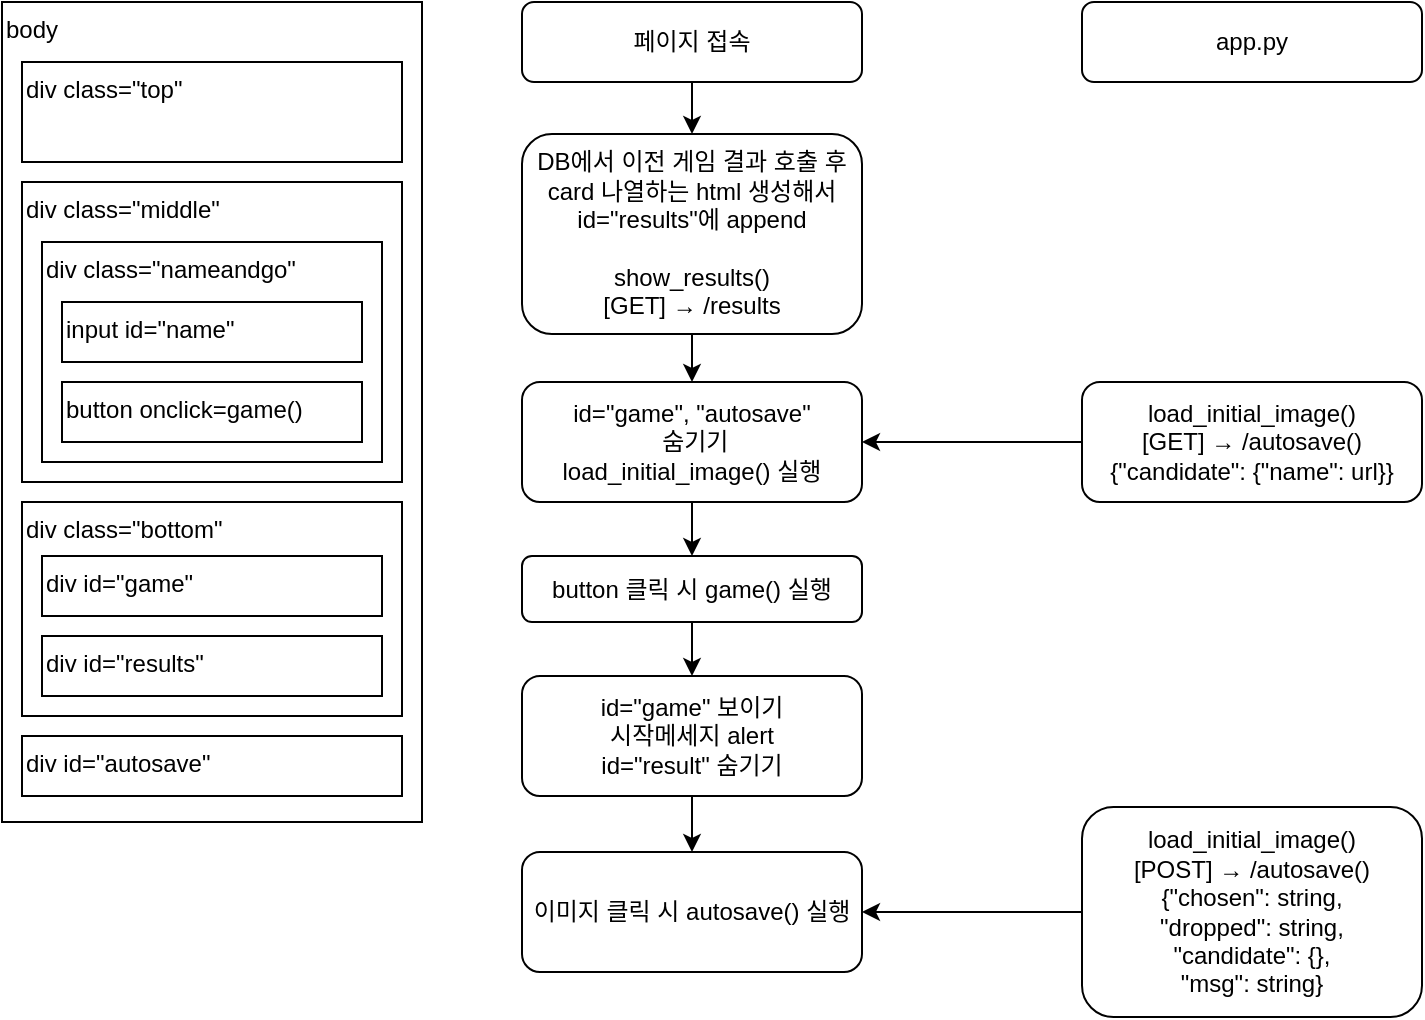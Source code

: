 <mxfile version="21.0.10" type="github">
  <diagram id="C5RBs43oDa-KdzZeNtuy" name="Page-1">
    <mxGraphModel dx="1142" dy="768" grid="1" gridSize="10" guides="1" tooltips="1" connect="1" arrows="1" fold="1" page="1" pageScale="1" pageWidth="827" pageHeight="1169" math="0" shadow="0">
      <root>
        <mxCell id="WIyWlLk6GJQsqaUBKTNV-0" />
        <mxCell id="WIyWlLk6GJQsqaUBKTNV-1" parent="WIyWlLk6GJQsqaUBKTNV-0" />
        <mxCell id="9xxMWl_6_SOhAE-gfJEw-6" value="" style="edgeStyle=orthogonalEdgeStyle;rounded=0;orthogonalLoop=1;jettySize=auto;html=1;" edge="1" parent="WIyWlLk6GJQsqaUBKTNV-1" source="WIyWlLk6GJQsqaUBKTNV-3" target="9xxMWl_6_SOhAE-gfJEw-5">
          <mxGeometry relative="1" as="geometry" />
        </mxCell>
        <mxCell id="WIyWlLk6GJQsqaUBKTNV-3" value="페이지 접속" style="rounded=1;whiteSpace=wrap;html=1;fontSize=12;glass=0;strokeWidth=1;shadow=0;" parent="WIyWlLk6GJQsqaUBKTNV-1" vertex="1">
          <mxGeometry x="310" y="160" width="170" height="40" as="geometry" />
        </mxCell>
        <mxCell id="9xxMWl_6_SOhAE-gfJEw-9" value="" style="edgeStyle=orthogonalEdgeStyle;rounded=0;orthogonalLoop=1;jettySize=auto;html=1;" edge="1" parent="WIyWlLk6GJQsqaUBKTNV-1" source="9xxMWl_6_SOhAE-gfJEw-5" target="9xxMWl_6_SOhAE-gfJEw-8">
          <mxGeometry relative="1" as="geometry" />
        </mxCell>
        <mxCell id="9xxMWl_6_SOhAE-gfJEw-5" value="DB에서 이전 게임 결과 호출 후 card 나열하는 html 생성해서 id=&quot;results&quot;에 append&lt;br&gt;&lt;br&gt;show_results()&lt;br&gt;[GET] → /results" style="whiteSpace=wrap;html=1;rounded=1;glass=0;strokeWidth=1;shadow=0;" vertex="1" parent="WIyWlLk6GJQsqaUBKTNV-1">
          <mxGeometry x="310" y="226" width="170" height="100" as="geometry" />
        </mxCell>
        <mxCell id="9xxMWl_6_SOhAE-gfJEw-21" value="" style="edgeStyle=orthogonalEdgeStyle;rounded=0;orthogonalLoop=1;jettySize=auto;html=1;" edge="1" parent="WIyWlLk6GJQsqaUBKTNV-1" source="9xxMWl_6_SOhAE-gfJEw-8" target="9xxMWl_6_SOhAE-gfJEw-20">
          <mxGeometry relative="1" as="geometry" />
        </mxCell>
        <mxCell id="9xxMWl_6_SOhAE-gfJEw-8" value="id=&quot;game&quot;, &quot;autosave&quot;&lt;br&gt;&amp;nbsp;숨기기&lt;br&gt;load_initial_image() 실행" style="whiteSpace=wrap;html=1;rounded=1;glass=0;strokeWidth=1;shadow=0;" vertex="1" parent="WIyWlLk6GJQsqaUBKTNV-1">
          <mxGeometry x="310" y="350" width="170" height="60" as="geometry" />
        </mxCell>
        <mxCell id="9xxMWl_6_SOhAE-gfJEw-10" value="body" style="rounded=0;whiteSpace=wrap;html=1;align=left;glass=0;comic=0;verticalAlign=top;" vertex="1" parent="WIyWlLk6GJQsqaUBKTNV-1">
          <mxGeometry x="50" y="160" width="210" height="410" as="geometry" />
        </mxCell>
        <mxCell id="9xxMWl_6_SOhAE-gfJEw-11" value="div class=&quot;top&quot;" style="rounded=0;whiteSpace=wrap;html=1;align=left;glass=0;comic=0;verticalAlign=top;" vertex="1" parent="WIyWlLk6GJQsqaUBKTNV-1">
          <mxGeometry x="60" y="190" width="190" height="50" as="geometry" />
        </mxCell>
        <mxCell id="9xxMWl_6_SOhAE-gfJEw-12" value="div class=&quot;middle&quot;" style="rounded=0;whiteSpace=wrap;html=1;align=left;glass=0;comic=0;verticalAlign=top;" vertex="1" parent="WIyWlLk6GJQsqaUBKTNV-1">
          <mxGeometry x="60" y="250" width="190" height="150" as="geometry" />
        </mxCell>
        <mxCell id="9xxMWl_6_SOhAE-gfJEw-13" value="div class=&quot;nameandgo&quot;" style="rounded=0;whiteSpace=wrap;html=1;align=left;glass=0;comic=0;verticalAlign=top;" vertex="1" parent="WIyWlLk6GJQsqaUBKTNV-1">
          <mxGeometry x="70" y="280" width="170" height="110" as="geometry" />
        </mxCell>
        <mxCell id="9xxMWl_6_SOhAE-gfJEw-18" value="div class=&quot;bottom&quot;" style="rounded=0;whiteSpace=wrap;html=1;align=left;glass=0;comic=0;verticalAlign=top;" vertex="1" parent="WIyWlLk6GJQsqaUBKTNV-1">
          <mxGeometry x="60" y="410" width="190" height="107" as="geometry" />
        </mxCell>
        <mxCell id="9xxMWl_6_SOhAE-gfJEw-17" value="div id=&quot;autosave&quot;" style="rounded=0;whiteSpace=wrap;html=1;align=left;glass=0;comic=0;verticalAlign=top;" vertex="1" parent="WIyWlLk6GJQsqaUBKTNV-1">
          <mxGeometry x="60" y="527" width="190" height="30" as="geometry" />
        </mxCell>
        <mxCell id="9xxMWl_6_SOhAE-gfJEw-14" value="div id=&quot;game&quot;" style="rounded=0;whiteSpace=wrap;html=1;align=left;glass=0;comic=0;verticalAlign=top;" vertex="1" parent="WIyWlLk6GJQsqaUBKTNV-1">
          <mxGeometry x="70" y="437" width="170" height="30" as="geometry" />
        </mxCell>
        <mxCell id="9xxMWl_6_SOhAE-gfJEw-15" value="div id=&quot;results&quot;" style="rounded=0;whiteSpace=wrap;html=1;align=left;glass=0;comic=0;verticalAlign=top;" vertex="1" parent="WIyWlLk6GJQsqaUBKTNV-1">
          <mxGeometry x="70" y="477" width="170" height="30" as="geometry" />
        </mxCell>
        <mxCell id="9xxMWl_6_SOhAE-gfJEw-25" value="" style="edgeStyle=orthogonalEdgeStyle;rounded=0;orthogonalLoop=1;jettySize=auto;html=1;" edge="1" parent="WIyWlLk6GJQsqaUBKTNV-1" source="9xxMWl_6_SOhAE-gfJEw-20" target="9xxMWl_6_SOhAE-gfJEw-24">
          <mxGeometry relative="1" as="geometry" />
        </mxCell>
        <mxCell id="9xxMWl_6_SOhAE-gfJEw-20" value="button 클릭 시 game() 실행" style="whiteSpace=wrap;html=1;rounded=1;glass=0;strokeWidth=1;shadow=0;" vertex="1" parent="WIyWlLk6GJQsqaUBKTNV-1">
          <mxGeometry x="310" y="437" width="170" height="33" as="geometry" />
        </mxCell>
        <mxCell id="9xxMWl_6_SOhAE-gfJEw-22" value="input id=&quot;name&quot;" style="rounded=0;whiteSpace=wrap;html=1;align=left;glass=0;comic=0;verticalAlign=top;" vertex="1" parent="WIyWlLk6GJQsqaUBKTNV-1">
          <mxGeometry x="80" y="310" width="150" height="30" as="geometry" />
        </mxCell>
        <mxCell id="9xxMWl_6_SOhAE-gfJEw-23" value="button onclick=game()" style="rounded=0;whiteSpace=wrap;html=1;align=left;glass=0;comic=0;verticalAlign=top;" vertex="1" parent="WIyWlLk6GJQsqaUBKTNV-1">
          <mxGeometry x="80" y="350" width="150" height="30" as="geometry" />
        </mxCell>
        <mxCell id="9xxMWl_6_SOhAE-gfJEw-27" value="" style="edgeStyle=orthogonalEdgeStyle;rounded=0;orthogonalLoop=1;jettySize=auto;html=1;" edge="1" parent="WIyWlLk6GJQsqaUBKTNV-1" source="9xxMWl_6_SOhAE-gfJEw-24" target="9xxMWl_6_SOhAE-gfJEw-26">
          <mxGeometry relative="1" as="geometry" />
        </mxCell>
        <mxCell id="9xxMWl_6_SOhAE-gfJEw-24" value="id=&quot;game&quot; 보이기&lt;br&gt;시작메세지 alert&lt;br&gt;id=&quot;result&quot; 숨기기" style="whiteSpace=wrap;html=1;rounded=1;glass=0;strokeWidth=1;shadow=0;" vertex="1" parent="WIyWlLk6GJQsqaUBKTNV-1">
          <mxGeometry x="310" y="497" width="170" height="60" as="geometry" />
        </mxCell>
        <mxCell id="9xxMWl_6_SOhAE-gfJEw-26" value="이미지 클릭 시 autosave() 실행&lt;br&gt;" style="whiteSpace=wrap;html=1;rounded=1;glass=0;strokeWidth=1;shadow=0;" vertex="1" parent="WIyWlLk6GJQsqaUBKTNV-1">
          <mxGeometry x="310" y="585" width="170" height="60" as="geometry" />
        </mxCell>
        <mxCell id="9xxMWl_6_SOhAE-gfJEw-36" value="" style="edgeStyle=orthogonalEdgeStyle;rounded=0;orthogonalLoop=1;jettySize=auto;html=1;" edge="1" parent="WIyWlLk6GJQsqaUBKTNV-1" source="9xxMWl_6_SOhAE-gfJEw-28" target="9xxMWl_6_SOhAE-gfJEw-26">
          <mxGeometry relative="1" as="geometry" />
        </mxCell>
        <mxCell id="9xxMWl_6_SOhAE-gfJEw-28" value="load_initial_image()&lt;br&gt;[POST] → /autosave()&lt;br&gt;{&quot;chosen&quot;: string,&lt;br&gt;&quot;dropped&quot;: string,&lt;br&gt;&quot;candidate&quot;: {},&lt;br&gt;&quot;msg&quot;: string}" style="whiteSpace=wrap;html=1;rounded=1;glass=0;strokeWidth=1;shadow=0;" vertex="1" parent="WIyWlLk6GJQsqaUBKTNV-1">
          <mxGeometry x="590" y="562.5" width="170" height="105" as="geometry" />
        </mxCell>
        <mxCell id="9xxMWl_6_SOhAE-gfJEw-33" value="" style="edgeStyle=orthogonalEdgeStyle;rounded=0;orthogonalLoop=1;jettySize=auto;html=1;" edge="1" parent="WIyWlLk6GJQsqaUBKTNV-1" source="9xxMWl_6_SOhAE-gfJEw-32" target="9xxMWl_6_SOhAE-gfJEw-8">
          <mxGeometry relative="1" as="geometry" />
        </mxCell>
        <mxCell id="9xxMWl_6_SOhAE-gfJEw-32" value="load_initial_image()&lt;br&gt;[GET] → /autosave()&lt;br&gt;{&quot;candidate&quot;: {&quot;name&quot;: url}}" style="whiteSpace=wrap;html=1;rounded=1;glass=0;strokeWidth=1;shadow=0;" vertex="1" parent="WIyWlLk6GJQsqaUBKTNV-1">
          <mxGeometry x="590" y="350" width="170" height="60" as="geometry" />
        </mxCell>
        <mxCell id="9xxMWl_6_SOhAE-gfJEw-37" value="app.py" style="whiteSpace=wrap;html=1;rounded=1;glass=0;strokeWidth=1;shadow=0;" vertex="1" parent="WIyWlLk6GJQsqaUBKTNV-1">
          <mxGeometry x="590" y="160" width="170" height="40" as="geometry" />
        </mxCell>
      </root>
    </mxGraphModel>
  </diagram>
</mxfile>
